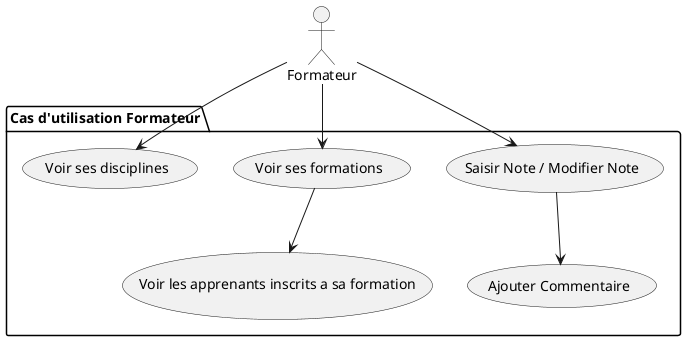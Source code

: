 @startuml
actor "Formateur" as Enseignant

package "Cas d'utilisation Formateur" {
    usecase "Saisir Note / Modifier Note" as UC3
    usecase "Ajouter Commentaire" as UC4
    usecase "Voir ses formations" as UC5
    usecase "Voir les apprenants inscrits a sa formation" as UC6
    usecase "Voir ses disciplines" as UC7
}

Enseignant --> UC3
Enseignant --> UC5
Enseignant --> UC7
UC3 -down-> UC4
UC5 -down-> UC6
@enduml
